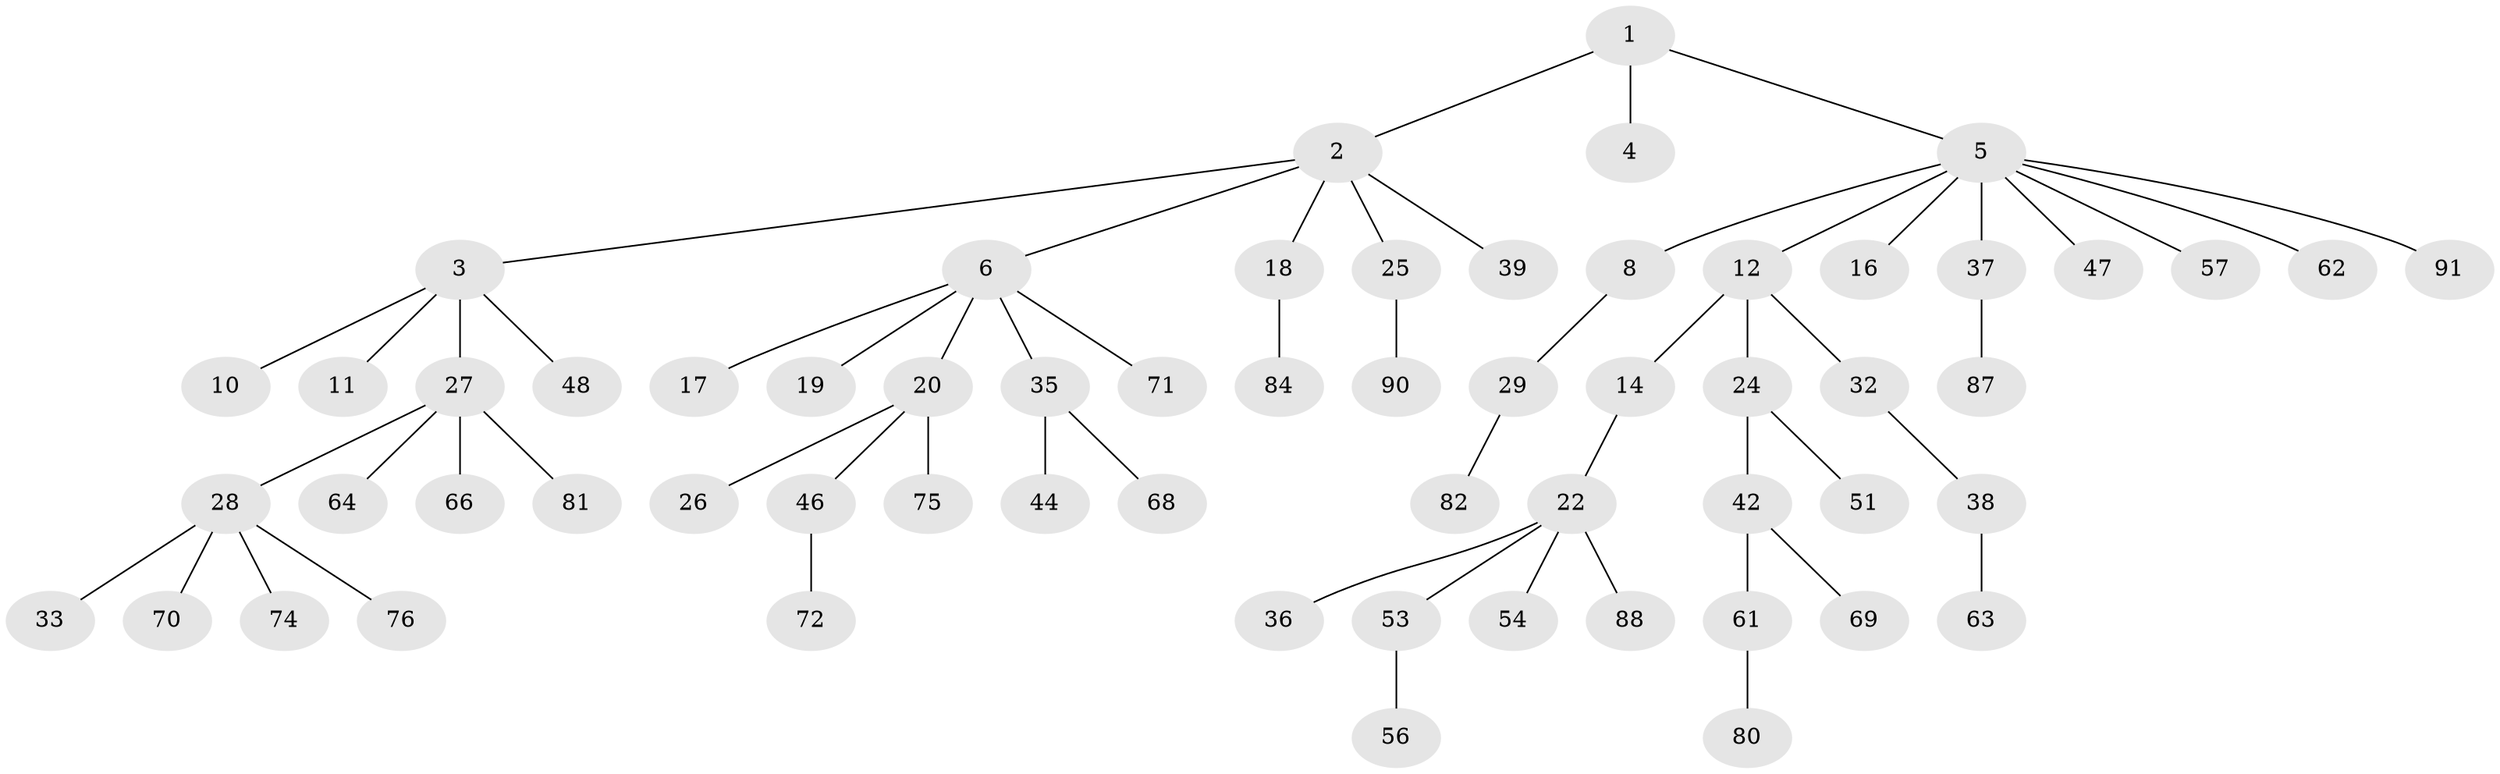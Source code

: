 // Generated by graph-tools (version 1.1) at 2025/24/03/03/25 07:24:05]
// undirected, 61 vertices, 60 edges
graph export_dot {
graph [start="1"]
  node [color=gray90,style=filled];
  1 [super="+23"];
  2 [super="+15"];
  3 [super="+30"];
  4 [super="+49"];
  5 [super="+7"];
  6 [super="+9"];
  8;
  10;
  11;
  12 [super="+13"];
  14 [super="+21"];
  16 [super="+55"];
  17;
  18 [super="+73"];
  19;
  20 [super="+40"];
  22 [super="+34"];
  24;
  25 [super="+59"];
  26 [super="+31"];
  27 [super="+60"];
  28 [super="+45"];
  29 [super="+58"];
  32;
  33 [super="+50"];
  35 [super="+41"];
  36 [super="+52"];
  37 [super="+78"];
  38 [super="+43"];
  39;
  42 [super="+65"];
  44;
  46 [super="+77"];
  47;
  48;
  51 [super="+79"];
  53 [super="+86"];
  54;
  56;
  57;
  61;
  62 [super="+67"];
  63 [super="+83"];
  64;
  66;
  68;
  69;
  70;
  71;
  72;
  74;
  75 [super="+85"];
  76;
  80 [super="+89"];
  81;
  82;
  84;
  87;
  88;
  90;
  91;
  1 -- 2;
  1 -- 4;
  1 -- 5;
  2 -- 3;
  2 -- 6;
  2 -- 18;
  2 -- 25;
  2 -- 39;
  3 -- 10;
  3 -- 11;
  3 -- 27;
  3 -- 48;
  5 -- 12;
  5 -- 57;
  5 -- 91;
  5 -- 16;
  5 -- 37;
  5 -- 8;
  5 -- 62;
  5 -- 47;
  6 -- 17;
  6 -- 35;
  6 -- 19;
  6 -- 20;
  6 -- 71;
  8 -- 29;
  12 -- 14;
  12 -- 24;
  12 -- 32;
  14 -- 22;
  18 -- 84;
  20 -- 26;
  20 -- 75;
  20 -- 46;
  22 -- 54;
  22 -- 88;
  22 -- 36;
  22 -- 53;
  24 -- 42;
  24 -- 51;
  25 -- 90;
  27 -- 28;
  27 -- 66;
  27 -- 81;
  27 -- 64;
  28 -- 33;
  28 -- 74;
  28 -- 70;
  28 -- 76;
  29 -- 82;
  32 -- 38;
  35 -- 68;
  35 -- 44;
  37 -- 87;
  38 -- 63;
  42 -- 61;
  42 -- 69;
  46 -- 72;
  53 -- 56;
  61 -- 80;
}
